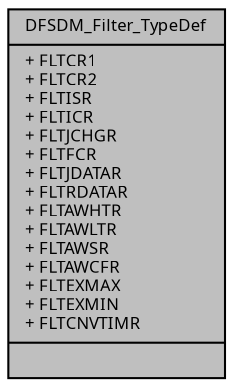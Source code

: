 digraph "DFSDM_Filter_TypeDef"
{
  edge [fontname="Sans",fontsize="8",labelfontname="Sans",labelfontsize="8"];
  node [fontname="Sans",fontsize="8",shape=record];
  Node1 [label="{DFSDM_Filter_TypeDef\n|+ FLTCR1\l+ FLTCR2\l+ FLTISR\l+ FLTICR\l+ FLTJCHGR\l+ FLTFCR\l+ FLTJDATAR\l+ FLTRDATAR\l+ FLTAWHTR\l+ FLTAWLTR\l+ FLTAWSR\l+ FLTAWCFR\l+ FLTEXMAX\l+ FLTEXMIN\l+ FLTCNVTIMR\l|}",height=0.2,width=0.4,color="black", fillcolor="grey75", style="filled", fontcolor="black"];
}
